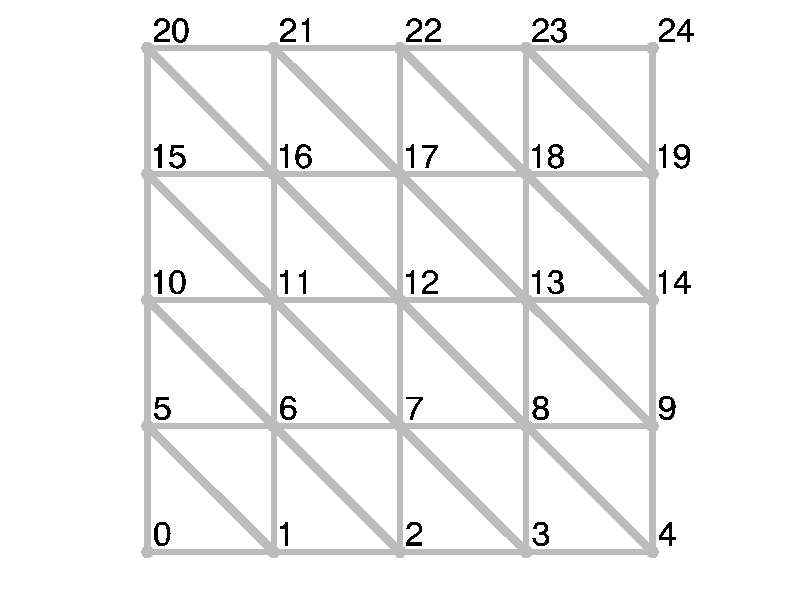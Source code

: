 #include "colors.inc"
background { rgb <1, 1, 1> }
camera {location <0, 0, 10>up <0,1,0> right <-1.33,0,0> angle 18look_at <0, 0, 0> sky <0, 1, 0> }
sphere { <-1, -1, 0>, 0.025 texture {  pigment { rgb <0.5, 0.5, 0.5> } } }
sphere { <-0.5, -1, 0>, 0.025 texture {  pigment { rgb <0.5, 0.5, 0.5> } } }
sphere { <0, -1, 0>, 0.025 texture {  pigment { rgb <0.5, 0.5, 0.5> } } }
sphere { <0.5, -1, 0>, 0.025 texture {  pigment { rgb <0.5, 0.5, 0.5> } } }
sphere { <1, -1, 0>, 0.025 texture {  pigment { rgb <0.5, 0.5, 0.5> } } }
sphere { <-1, -0.5, 0>, 0.025 texture {  pigment { rgb <0.5, 0.5, 0.5> } } }
sphere { <-0.5, -0.5, 0>, 0.025 texture {  pigment { rgb <0.5, 0.5, 0.5> } } }
sphere { <0, -0.5, 0>, 0.025 texture {  pigment { rgb <0.5, 0.5, 0.5> } } }
sphere { <0.5, -0.5, 0>, 0.025 texture {  pigment { rgb <0.5, 0.5, 0.5> } } }
sphere { <1, -0.5, 0>, 0.025 texture {  pigment { rgb <0.5, 0.5, 0.5> } } }
sphere { <-1, 0, 0>, 0.025 texture {  pigment { rgb <0.5, 0.5, 0.5> } } }
sphere { <-0.5, 0, 0>, 0.025 texture {  pigment { rgb <0.5, 0.5, 0.5> } } }
sphere { <0, 0, 0>, 0.025 texture {  pigment { rgb <0.5, 0.5, 0.5> } } }
sphere { <0.5, 0, 0>, 0.025 texture {  pigment { rgb <0.5, 0.5, 0.5> } } }
sphere { <1, 0, 0>, 0.025 texture {  pigment { rgb <0.5, 0.5, 0.5> } } }
sphere { <-1, 0.5, 0>, 0.025 texture {  pigment { rgb <0.5, 0.5, 0.5> } } }
sphere { <-0.5, 0.5, 0>, 0.025 texture {  pigment { rgb <0.5, 0.5, 0.5> } } }
sphere { <0, 0.5, 0>, 0.025 texture {  pigment { rgb <0.5, 0.5, 0.5> } } }
sphere { <0.5, 0.5, 0>, 0.025 texture {  pigment { rgb <0.5, 0.5, 0.5> } } }
sphere { <1, 0.5, 0>, 0.025 texture {  pigment { rgb <0.5, 0.5, 0.5> } } }
sphere { <-1, 1, 0>, 0.025 texture {  pigment { rgb <0.5, 0.5, 0.5> } } }
sphere { <-0.5, 1, 0>, 0.025 texture {  pigment { rgb <0.5, 0.5, 0.5> } } }
sphere { <0, 1, 0>, 0.025 texture {  pigment { rgb <0.5, 0.5, 0.5> } } }
sphere { <0.5, 1, 0>, 0.025 texture {  pigment { rgb <0.5, 0.5, 0.5> } } }
sphere { <1, 1, 0>, 0.025 texture {  pigment { rgb <0.5, 0.5, 0.5> } } }
cylinder { <-1, -1, 0>, <-0.5, -1, 0>, 0.0125 texture {  pigment { rgb <0.5, 0.5, 0.5> } } }
cylinder { <-1, -1, 0>, <-1, -0.5, 0>, 0.0125 texture {  pigment { rgb <0.5, 0.5, 0.5> } } }
cylinder { <-0.5, -1, 0>, <-1, -0.5, 0>, 0.0176777 texture {  pigment { rgb <0.5, 0.5, 0.5> } } }
cylinder { <-0.5, -1, 0>, <-0.5, -0.5, 0>, 0.0125 texture {  pigment { rgb <0.5, 0.5, 0.5> } } }
cylinder { <-1, -0.5, 0>, <-0.5, -0.5, 0>, 0.0125 texture {  pigment { rgb <0.5, 0.5, 0.5> } } }
cylinder { <-0.5, -1, 0>, <0, -1, 0>, 0.0125 texture {  pigment { rgb <0.5, 0.5, 0.5> } } }
cylinder { <0, -1, 0>, <-0.5, -0.5, 0>, 0.0176777 texture {  pigment { rgb <0.5, 0.5, 0.5> } } }
cylinder { <0, -1, 0>, <0, -0.5, 0>, 0.0125 texture {  pigment { rgb <0.5, 0.5, 0.5> } } }
cylinder { <-0.5, -0.5, 0>, <0, -0.5, 0>, 0.0125 texture {  pigment { rgb <0.5, 0.5, 0.5> } } }
cylinder { <0, -1, 0>, <0.5, -1, 0>, 0.0125 texture {  pigment { rgb <0.5, 0.5, 0.5> } } }
cylinder { <0.5, -1, 0>, <0, -0.5, 0>, 0.0176777 texture {  pigment { rgb <0.5, 0.5, 0.5> } } }
cylinder { <0.5, -1, 0>, <0.5, -0.5, 0>, 0.0125 texture {  pigment { rgb <0.5, 0.5, 0.5> } } }
cylinder { <0, -0.5, 0>, <0.5, -0.5, 0>, 0.0125 texture {  pigment { rgb <0.5, 0.5, 0.5> } } }
cylinder { <0.5, -1, 0>, <1, -1, 0>, 0.0125 texture {  pigment { rgb <0.5, 0.5, 0.5> } } }
cylinder { <1, -1, 0>, <0.5, -0.5, 0>, 0.0176777 texture {  pigment { rgb <0.5, 0.5, 0.5> } } }
cylinder { <1, -1, 0>, <1, -0.5, 0>, 0.0125 texture {  pigment { rgb <0.5, 0.5, 0.5> } } }
cylinder { <0.5, -0.5, 0>, <1, -0.5, 0>, 0.0125 texture {  pigment { rgb <0.5, 0.5, 0.5> } } }
cylinder { <-1, -0.5, 0>, <-1, 0, 0>, 0.0125 texture {  pigment { rgb <0.5, 0.5, 0.5> } } }
cylinder { <-0.5, -0.5, 0>, <-1, 0, 0>, 0.0176777 texture {  pigment { rgb <0.5, 0.5, 0.5> } } }
cylinder { <-0.5, -0.5, 0>, <-0.5, 0, 0>, 0.0125 texture {  pigment { rgb <0.5, 0.5, 0.5> } } }
cylinder { <-1, 0, 0>, <-0.5, 0, 0>, 0.0125 texture {  pigment { rgb <0.5, 0.5, 0.5> } } }
cylinder { <0, -0.5, 0>, <-0.5, 0, 0>, 0.0176777 texture {  pigment { rgb <0.5, 0.5, 0.5> } } }
cylinder { <0, -0.5, 0>, <0, 0, 0>, 0.0125 texture {  pigment { rgb <0.5, 0.5, 0.5> } } }
cylinder { <-0.5, 0, 0>, <0, 0, 0>, 0.0125 texture {  pigment { rgb <0.5, 0.5, 0.5> } } }
cylinder { <0.5, -0.5, 0>, <0, 0, 0>, 0.0176777 texture {  pigment { rgb <0.5, 0.5, 0.5> } } }
cylinder { <0.5, -0.5, 0>, <0.5, 0, 0>, 0.0125 texture {  pigment { rgb <0.5, 0.5, 0.5> } } }
cylinder { <0, 0, 0>, <0.5, 0, 0>, 0.0125 texture {  pigment { rgb <0.5, 0.5, 0.5> } } }
cylinder { <1, -0.5, 0>, <0.5, 0, 0>, 0.0176777 texture {  pigment { rgb <0.5, 0.5, 0.5> } } }
cylinder { <1, -0.5, 0>, <1, 0, 0>, 0.0125 texture {  pigment { rgb <0.5, 0.5, 0.5> } } }
cylinder { <0.5, 0, 0>, <1, 0, 0>, 0.0125 texture {  pigment { rgb <0.5, 0.5, 0.5> } } }
cylinder { <-1, 0, 0>, <-1, 0.5, 0>, 0.0125 texture {  pigment { rgb <0.5, 0.5, 0.5> } } }
cylinder { <-0.5, 0, 0>, <-1, 0.5, 0>, 0.0176777 texture {  pigment { rgb <0.5, 0.5, 0.5> } } }
cylinder { <-0.5, 0, 0>, <-0.5, 0.5, 0>, 0.0125 texture {  pigment { rgb <0.5, 0.5, 0.5> } } }
cylinder { <-1, 0.5, 0>, <-0.5, 0.5, 0>, 0.0125 texture {  pigment { rgb <0.5, 0.5, 0.5> } } }
cylinder { <0, 0, 0>, <-0.5, 0.5, 0>, 0.0176777 texture {  pigment { rgb <0.5, 0.5, 0.5> } } }
cylinder { <0, 0, 0>, <0, 0.5, 0>, 0.0125 texture {  pigment { rgb <0.5, 0.5, 0.5> } } }
cylinder { <-0.5, 0.5, 0>, <0, 0.5, 0>, 0.0125 texture {  pigment { rgb <0.5, 0.5, 0.5> } } }
cylinder { <0.5, 0, 0>, <0, 0.5, 0>, 0.0176777 texture {  pigment { rgb <0.5, 0.5, 0.5> } } }
cylinder { <0.5, 0, 0>, <0.5, 0.5, 0>, 0.0125 texture {  pigment { rgb <0.5, 0.5, 0.5> } } }
cylinder { <0, 0.5, 0>, <0.5, 0.5, 0>, 0.0125 texture {  pigment { rgb <0.5, 0.5, 0.5> } } }
cylinder { <1, 0, 0>, <0.5, 0.5, 0>, 0.0176777 texture {  pigment { rgb <0.5, 0.5, 0.5> } } }
cylinder { <1, 0, 0>, <1, 0.5, 0>, 0.0125 texture {  pigment { rgb <0.5, 0.5, 0.5> } } }
cylinder { <0.5, 0.5, 0>, <1, 0.5, 0>, 0.0125 texture {  pigment { rgb <0.5, 0.5, 0.5> } } }
cylinder { <-1, 0.5, 0>, <-1, 1, 0>, 0.0125 texture {  pigment { rgb <0.5, 0.5, 0.5> } } }
cylinder { <-0.5, 0.5, 0>, <-1, 1, 0>, 0.0176777 texture {  pigment { rgb <0.5, 0.5, 0.5> } } }
cylinder { <-0.5, 0.5, 0>, <-0.5, 1, 0>, 0.0125 texture {  pigment { rgb <0.5, 0.5, 0.5> } } }
cylinder { <-1, 1, 0>, <-0.5, 1, 0>, 0.0125 texture {  pigment { rgb <0.5, 0.5, 0.5> } } }
cylinder { <0, 0.5, 0>, <-0.5, 1, 0>, 0.0176777 texture {  pigment { rgb <0.5, 0.5, 0.5> } } }
cylinder { <0, 0.5, 0>, <0, 1, 0>, 0.0125 texture {  pigment { rgb <0.5, 0.5, 0.5> } } }
cylinder { <-0.5, 1, 0>, <0, 1, 0>, 0.0125 texture {  pigment { rgb <0.5, 0.5, 0.5> } } }
cylinder { <0.5, 0.5, 0>, <0, 1, 0>, 0.0176777 texture {  pigment { rgb <0.5, 0.5, 0.5> } } }
cylinder { <0.5, 0.5, 0>, <0.5, 1, 0>, 0.0125 texture {  pigment { rgb <0.5, 0.5, 0.5> } } }
cylinder { <0, 1, 0>, <0.5, 1, 0>, 0.0125 texture {  pigment { rgb <0.5, 0.5, 0.5> } } }
cylinder { <1, 0.5, 0>, <0.5, 1, 0>, 0.0176777 texture {  pigment { rgb <0.5, 0.5, 0.5> } } }
cylinder { <1, 0.5, 0>, <1, 1, 0>, 0.0125 texture {  pigment { rgb <0.5, 0.5, 0.5> } } }
cylinder { <0.5, 1, 0>, <1, 1, 0>, 0.0125 texture {  pigment { rgb <0.5, 0.5, 0.5> } } }
text {  ttf "cyrvetic.ttf" "0" 0.1, 0 
  pigment { rgb <0, 0, 0>  }
  scale 0.133333 
  translate -0.975*x + -0.975*y + 0*z 
  matrix < 1,  0,  0, 
 0,  1,  0, 
 0,  0,  -1, 
 0,  0,  0> 
 }

text {  ttf "cyrvetic.ttf" "1" 0.1, 0 
  pigment { rgb <0, 0, 0>  }
  scale 0.133333 
  translate -0.475*x + -0.975*y + 0*z 
  matrix < 1,  0,  0, 
 0,  1,  0, 
 0,  0,  -1, 
 0,  0,  0> 
 }

text {  ttf "cyrvetic.ttf" "2" 0.1, 0 
  pigment { rgb <0, 0, 0>  }
  scale 0.133333 
  translate 0.025*x + -0.975*y + 0*z 
  matrix < 1,  0,  0, 
 0,  1,  0, 
 0,  0,  -1, 
 0,  0,  0> 
 }

text {  ttf "cyrvetic.ttf" "3" 0.1, 0 
  pigment { rgb <0, 0, 0>  }
  scale 0.133333 
  translate 0.525*x + -0.975*y + 0*z 
  matrix < 1,  0,  0, 
 0,  1,  0, 
 0,  0,  -1, 
 0,  0,  0> 
 }

text {  ttf "cyrvetic.ttf" "4" 0.1, 0 
  pigment { rgb <0, 0, 0>  }
  scale 0.133333 
  translate 1.025*x + -0.975*y + 0*z 
  matrix < 1,  0,  0, 
 0,  1,  0, 
 0,  0,  -1, 
 0,  0,  0> 
 }

text {  ttf "cyrvetic.ttf" "5" 0.1, 0 
  pigment { rgb <0, 0, 0>  }
  scale 0.133333 
  translate -0.975*x + -0.475*y + 0*z 
  matrix < 1,  0,  0, 
 0,  1,  0, 
 0,  0,  -1, 
 0,  0,  0> 
 }

text {  ttf "cyrvetic.ttf" "6" 0.1, 0 
  pigment { rgb <0, 0, 0>  }
  scale 0.133333 
  translate -0.475*x + -0.475*y + 0*z 
  matrix < 1,  0,  0, 
 0,  1,  0, 
 0,  0,  -1, 
 0,  0,  0> 
 }

text {  ttf "cyrvetic.ttf" "7" 0.1, 0 
  pigment { rgb <0, 0, 0>  }
  scale 0.133333 
  translate 0.025*x + -0.475*y + 0*z 
  matrix < 1,  0,  0, 
 0,  1,  0, 
 0,  0,  -1, 
 0,  0,  0> 
 }

text {  ttf "cyrvetic.ttf" "8" 0.1, 0 
  pigment { rgb <0, 0, 0>  }
  scale 0.133333 
  translate 0.525*x + -0.475*y + 0*z 
  matrix < 1,  0,  0, 
 0,  1,  0, 
 0,  0,  -1, 
 0,  0,  0> 
 }

text {  ttf "cyrvetic.ttf" "9" 0.1, 0 
  pigment { rgb <0, 0, 0>  }
  scale 0.133333 
  translate 1.025*x + -0.475*y + 0*z 
  matrix < 1,  0,  0, 
 0,  1,  0, 
 0,  0,  -1, 
 0,  0,  0> 
 }

text {  ttf "cyrvetic.ttf" "10" 0.1, 0 
  pigment { rgb <0, 0, 0>  }
  scale 0.133333 
  translate -0.975*x + 0.025*y + 0*z 
  matrix < 1,  0,  0, 
 0,  1,  0, 
 0,  0,  -1, 
 0,  0,  0> 
 }

text {  ttf "cyrvetic.ttf" "11" 0.1, 0 
  pigment { rgb <0, 0, 0>  }
  scale 0.133333 
  translate -0.475*x + 0.025*y + 0*z 
  matrix < 1,  0,  0, 
 0,  1,  0, 
 0,  0,  -1, 
 0,  0,  0> 
 }

text {  ttf "cyrvetic.ttf" "12" 0.1, 0 
  pigment { rgb <0, 0, 0>  }
  scale 0.133333 
  translate 0.025*x + 0.025*y + 0*z 
  matrix < 1,  0,  0, 
 0,  1,  0, 
 0,  0,  -1, 
 0,  0,  0> 
 }

text {  ttf "cyrvetic.ttf" "13" 0.1, 0 
  pigment { rgb <0, 0, 0>  }
  scale 0.133333 
  translate 0.525*x + 0.025*y + 0*z 
  matrix < 1,  0,  0, 
 0,  1,  0, 
 0,  0,  -1, 
 0,  0,  0> 
 }

text {  ttf "cyrvetic.ttf" "14" 0.1, 0 
  pigment { rgb <0, 0, 0>  }
  scale 0.133333 
  translate 1.025*x + 0.025*y + 0*z 
  matrix < 1,  0,  0, 
 0,  1,  0, 
 0,  0,  -1, 
 0,  0,  0> 
 }

text {  ttf "cyrvetic.ttf" "15" 0.1, 0 
  pigment { rgb <0, 0, 0>  }
  scale 0.133333 
  translate -0.975*x + 0.525*y + 0*z 
  matrix < 1,  0,  0, 
 0,  1,  0, 
 0,  0,  -1, 
 0,  0,  0> 
 }

text {  ttf "cyrvetic.ttf" "16" 0.1, 0 
  pigment { rgb <0, 0, 0>  }
  scale 0.133333 
  translate -0.475*x + 0.525*y + 0*z 
  matrix < 1,  0,  0, 
 0,  1,  0, 
 0,  0,  -1, 
 0,  0,  0> 
 }

text {  ttf "cyrvetic.ttf" "17" 0.1, 0 
  pigment { rgb <0, 0, 0>  }
  scale 0.133333 
  translate 0.025*x + 0.525*y + 0*z 
  matrix < 1,  0,  0, 
 0,  1,  0, 
 0,  0,  -1, 
 0,  0,  0> 
 }

text {  ttf "cyrvetic.ttf" "18" 0.1, 0 
  pigment { rgb <0, 0, 0>  }
  scale 0.133333 
  translate 0.525*x + 0.525*y + 0*z 
  matrix < 1,  0,  0, 
 0,  1,  0, 
 0,  0,  -1, 
 0,  0,  0> 
 }

text {  ttf "cyrvetic.ttf" "19" 0.1, 0 
  pigment { rgb <0, 0, 0>  }
  scale 0.133333 
  translate 1.025*x + 0.525*y + 0*z 
  matrix < 1,  0,  0, 
 0,  1,  0, 
 0,  0,  -1, 
 0,  0,  0> 
 }

text {  ttf "cyrvetic.ttf" "20" 0.1, 0 
  pigment { rgb <0, 0, 0>  }
  scale 0.133333 
  translate -0.975*x + 1.025*y + 0*z 
  matrix < 1,  0,  0, 
 0,  1,  0, 
 0,  0,  -1, 
 0,  0,  0> 
 }

text {  ttf "cyrvetic.ttf" "21" 0.1, 0 
  pigment { rgb <0, 0, 0>  }
  scale 0.133333 
  translate -0.475*x + 1.025*y + 0*z 
  matrix < 1,  0,  0, 
 0,  1,  0, 
 0,  0,  -1, 
 0,  0,  0> 
 }

text {  ttf "cyrvetic.ttf" "22" 0.1, 0 
  pigment { rgb <0, 0, 0>  }
  scale 0.133333 
  translate 0.025*x + 1.025*y + 0*z 
  matrix < 1,  0,  0, 
 0,  1,  0, 
 0,  0,  -1, 
 0,  0,  0> 
 }

text {  ttf "cyrvetic.ttf" "23" 0.1, 0 
  pigment { rgb <0, 0, 0>  }
  scale 0.133333 
  translate 0.525*x + 1.025*y + 0*z 
  matrix < 1,  0,  0, 
 0,  1,  0, 
 0,  0,  -1, 
 0,  0,  0> 
 }

text {  ttf "cyrvetic.ttf" "24" 0.1, 0 
  pigment { rgb <0, 0, 0>  }
  scale 0.133333 
  translate 1.025*x + 1.025*y + 0*z 
  matrix < 1,  0,  0, 
 0,  1,  0, 
 0,  0,  -1, 
 0,  0,  0> 
 }

light_source {<10, 10, 10> color White}
light_source {<0, 0, 10> color White}
light_source {<-10, -10, 10> color White}
